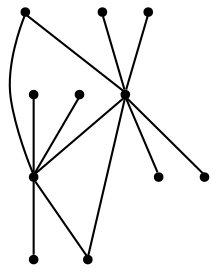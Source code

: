 graph {
  node [shape=point,comment="{\"directed\":false,\"doi\":\"10.1007/3-540-46648-7_19\",\"figure\":\"? (5)\"}"]

  v0 [pos="1241.4051698435449,383.67928127070104"]
  v1 [pos="1309.9137111234934,318.1680113382961"]
  v2 [pos="1312.1639962017823,445.9399369135615"]
  v3 [pos="1262.157745910345,272.910334111538"]
  v4 [pos="1194.1492785788337,257.9078070918789"]
  v5 [pos="1194.1492785788334,508.95069029228273"]
  v6 [pos="1155.1444008080634,383.67928127070104"]
  v7 [pos="1084.3855426567081,320.9185604706001"]
  v8 [pos="1087.1358698903161,448.6903588675448"]
  v9 [pos="1131.891454999079,273.9104644260191"]
  v10 [pos="1069.1336369536823,383.67928127070104"]

  v10 -- v6 [id="-2",pos="1069.1336369536823,383.67928127070104 1155.1444008080634,383.67928127070104 1155.1444008080634,383.67928127070104 1155.1444008080634,383.67928127070104"]
  v9 -- v6 [id="-3",pos="1131.891454999079,273.9104644260191 1155.1444008080634,383.67928127070104 1155.1444008080634,383.67928127070104 1155.1444008080634,383.67928127070104"]
  v6 -- v0 [id="-4",pos="1155.1444008080634,383.67928127070104 1241.4051698435449,383.67928127070104 1241.4051698435449,383.67928127070104 1241.4051698435449,383.67928127070104"]
  v6 -- v8 [id="-5",pos="1155.1444008080634,383.67928127070104 1087.1358698903161,448.6903588675448 1087.1358698903161,448.6903588675448 1087.1358698903161,448.6903588675448"]
  v6 -- v7 [id="-6",pos="1155.1444008080634,383.67928127070104 1084.3855426567081,320.9185604706001 1084.3855426567081,320.9185604706001 1084.3855426567081,320.9185604706001"]
  v6 -- v4 [id="-7",pos="1155.1444008080634,383.67928127070104 1194.1492785788337,257.9078070918789 1194.1492785788337,257.9078070918789 1194.1492785788337,257.9078070918789"]
  v5 -- v0 [id="-8",pos="1194.1492785788334,508.95069029228273 1241.4051698435449,383.67928127070104 1241.4051698435449,383.67928127070104 1241.4051698435449,383.67928127070104"]
  v5 -- v6 [id="-9",pos="1194.1492785788334,508.95069029228273 1155.1444008080634,383.67928127070104 1155.1444008080634,383.67928127070104 1155.1444008080634,383.67928127070104"]
  v0 -- v4 [id="-10",pos="1241.4051698435449,383.67928127070104 1194.1492785788337,257.9078070918789 1194.1492785788337,257.9078070918789 1194.1492785788337,257.9078070918789"]
  v0 -- v3 [id="-11",pos="1241.4051698435449,383.67928127070104 1262.157745910345,272.910334111538 1262.157745910345,272.910334111538 1262.157745910345,272.910334111538"]
  v2 -- v0 [id="-12",pos="1312.1639962017823,445.9399369135615 1241.4051698435449,383.67928127070104 1241.4051698435449,383.67928127070104 1241.4051698435449,383.67928127070104"]
  v1 -- v0 [id="-13",pos="1309.9137111234934,318.1680113382961 1241.4051698435449,383.67928127070104 1241.4051698435449,383.67928127070104 1241.4051698435449,383.67928127070104"]
}
